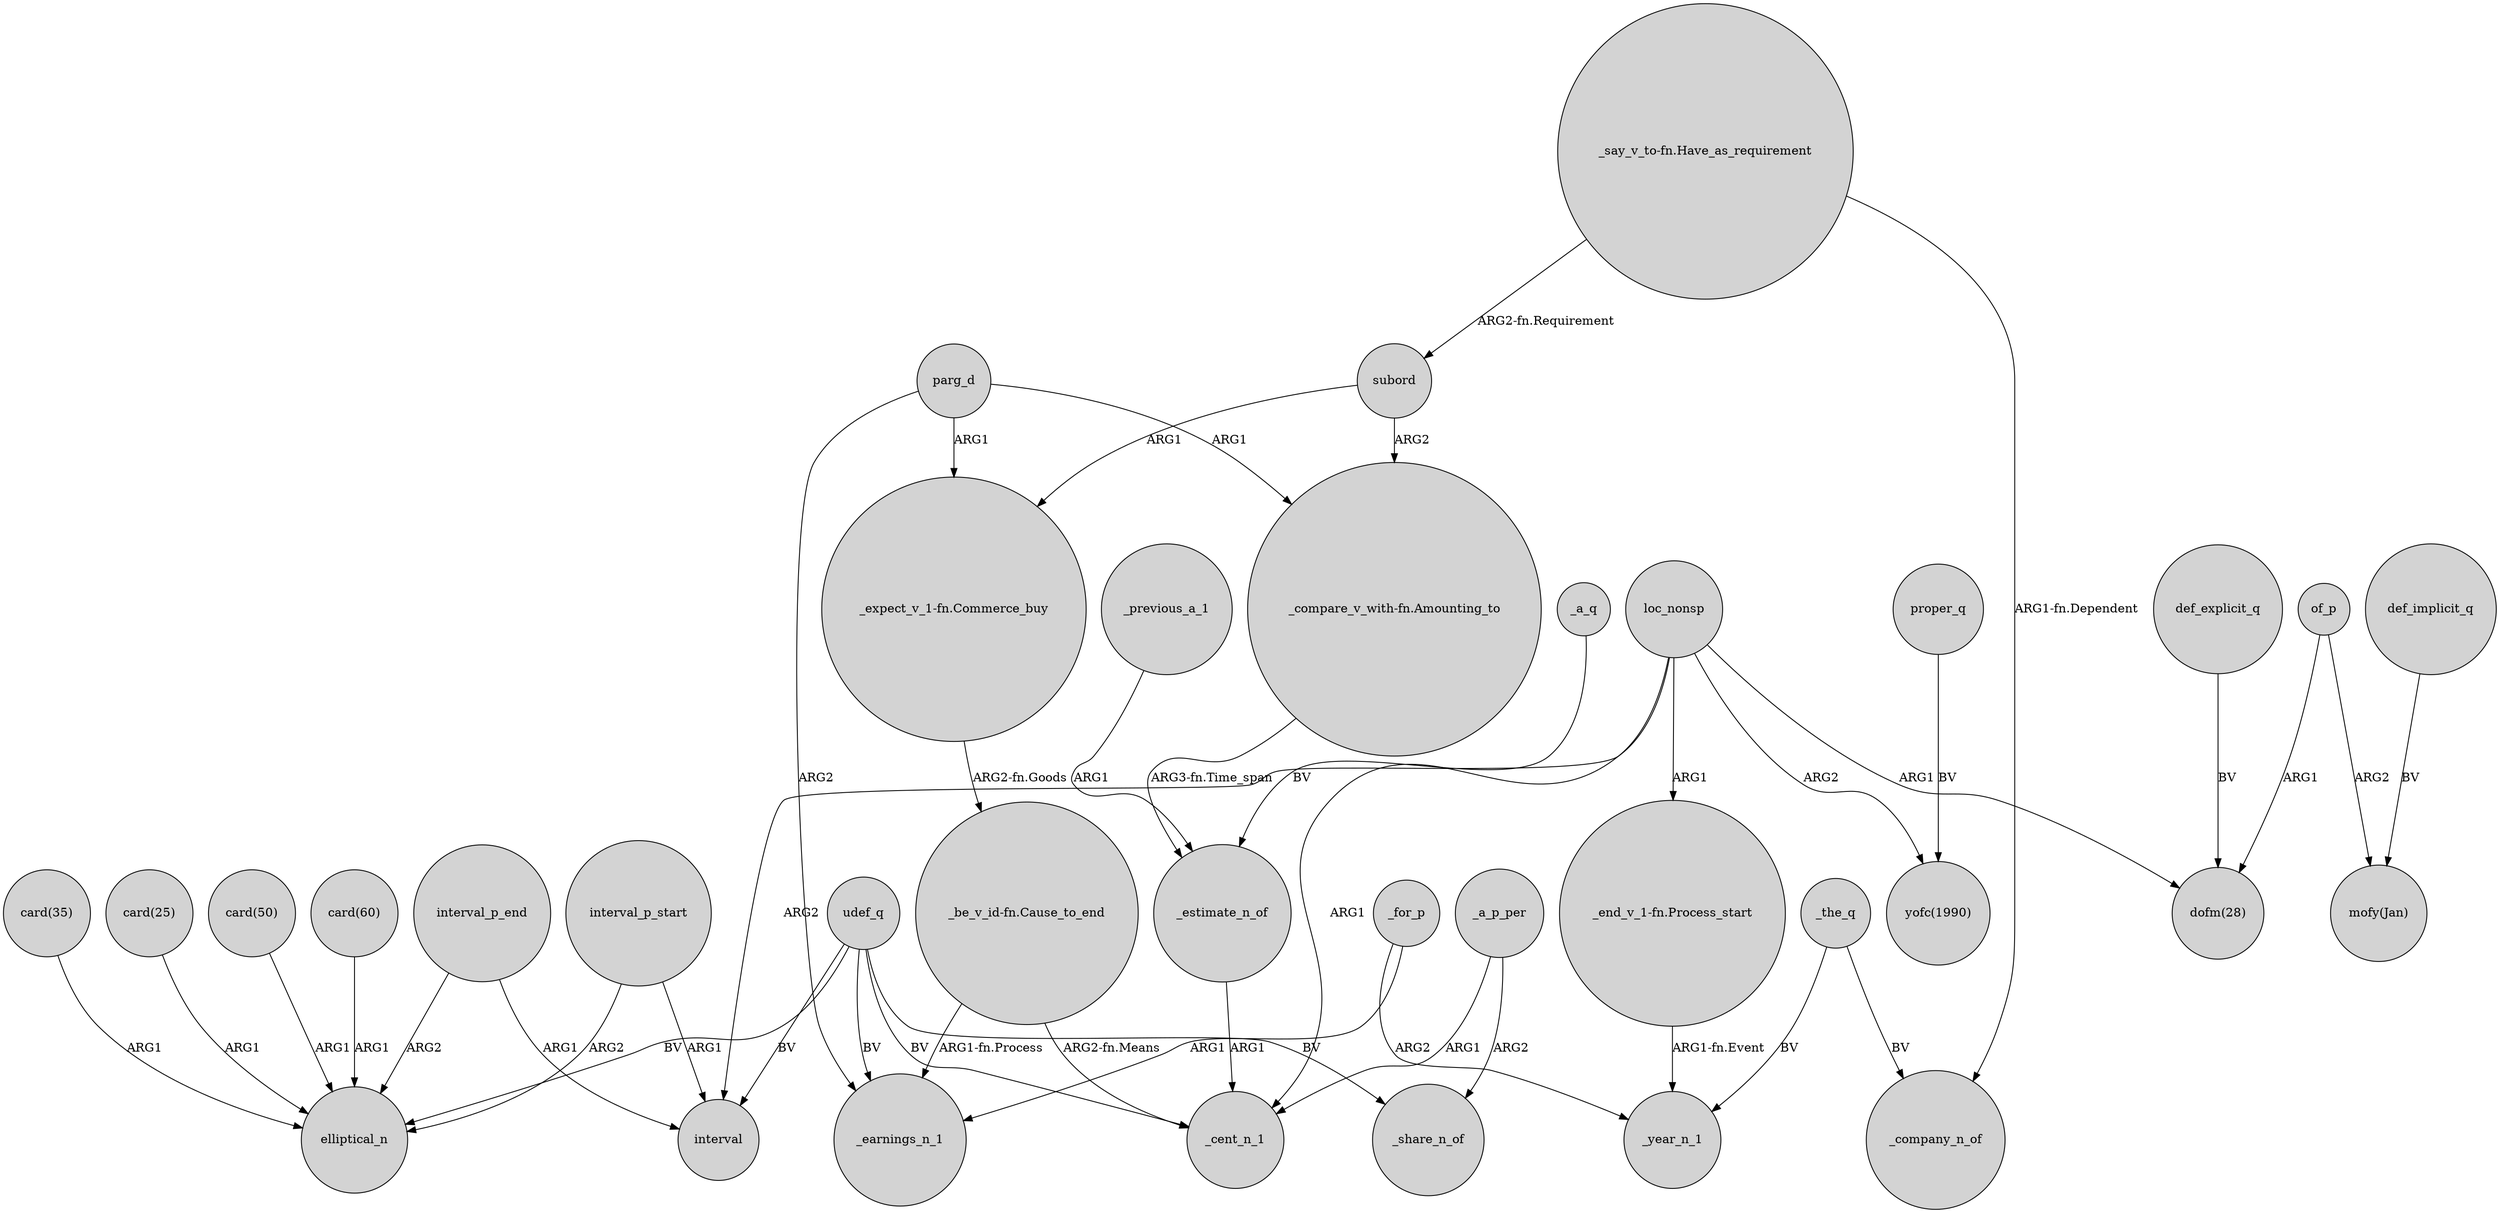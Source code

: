 digraph {
	node [shape=circle style=filled]
	"card(50)" -> elliptical_n [label=ARG1]
	loc_nonsp -> _cent_n_1 [label=ARG1]
	loc_nonsp -> interval [label=ARG2]
	interval_p_end -> elliptical_n [label=ARG2]
	"card(60)" -> elliptical_n [label=ARG1]
	_a_q -> _estimate_n_of [label=BV]
	subord -> "_expect_v_1-fn.Commerce_buy" [label=ARG1]
	_a_p_per -> _cent_n_1 [label=ARG1]
	of_p -> "mofy(Jan)" [label=ARG2]
	interval_p_start -> elliptical_n [label=ARG2]
	"_be_v_id-fn.Cause_to_end" -> _cent_n_1 [label="ARG2-fn.Means"]
	udef_q -> interval [label=BV]
	def_explicit_q -> "dofm(28)" [label=BV]
	of_p -> "dofm(28)" [label=ARG1]
	udef_q -> _cent_n_1 [label=BV]
	interval_p_start -> interval [label=ARG1]
	"_be_v_id-fn.Cause_to_end" -> _earnings_n_1 [label="ARG1-fn.Process"]
	"_say_v_to-fn.Have_as_requirement" -> _company_n_of [label="ARG1-fn.Dependent"]
	loc_nonsp -> "dofm(28)" [label=ARG1]
	_a_p_per -> _share_n_of [label=ARG2]
	udef_q -> _earnings_n_1 [label=BV]
	_the_q -> _year_n_1 [label=BV]
	"_expect_v_1-fn.Commerce_buy" -> "_be_v_id-fn.Cause_to_end" [label="ARG2-fn.Goods"]
	udef_q -> _share_n_of [label=BV]
	"card(35)" -> elliptical_n [label=ARG1]
	"_say_v_to-fn.Have_as_requirement" -> subord [label="ARG2-fn.Requirement"]
	interval_p_end -> interval [label=ARG1]
	proper_q -> "yofc(1990)" [label=BV]
	"card(25)" -> elliptical_n [label=ARG1]
	_previous_a_1 -> _estimate_n_of [label=ARG1]
	"_compare_v_with-fn.Amounting_to" -> _estimate_n_of [label="ARG3-fn.Time_span"]
	_estimate_n_of -> _cent_n_1 [label=ARG1]
	_for_p -> _earnings_n_1 [label=ARG1]
	_for_p -> _year_n_1 [label=ARG2]
	loc_nonsp -> "_end_v_1-fn.Process_start" [label=ARG1]
	udef_q -> elliptical_n [label=BV]
	subord -> "_compare_v_with-fn.Amounting_to" [label=ARG2]
	parg_d -> "_compare_v_with-fn.Amounting_to" [label=ARG1]
	def_implicit_q -> "mofy(Jan)" [label=BV]
	_the_q -> _company_n_of [label=BV]
	parg_d -> "_expect_v_1-fn.Commerce_buy" [label=ARG1]
	parg_d -> _earnings_n_1 [label=ARG2]
	"_end_v_1-fn.Process_start" -> _year_n_1 [label="ARG1-fn.Event"]
	loc_nonsp -> "yofc(1990)" [label=ARG2]
}
